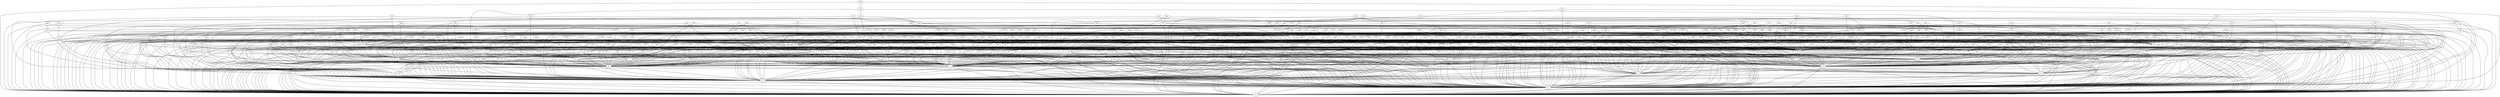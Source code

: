 /* Created by igraph 0.7.0 */
graph {
  0;
  1;
  2;
  3;
  4;
  5;
  6;
  7;
  8;
  9;
  10;
  11;
  12;
  13;
  14;
  15;
  16;
  17;
  18;
  19;
  20;
  21;
  22;
  23;
  24;
  25;
  26;
  27;
  28;
  29;
  30;
  31;
  32;
  33;
  34;
  35;
  36;
  37;
  38;
  39;
  40;
  41;
  42;
  43;
  44;
  45;
  46;
  47;
  48;
  49;
  50;
  51;
  52;
  53;
  54;
  55;
  56;
  57;
  58;
  59;
  60;
  61;
  62;
  63;
  64;
  65;
  66;
  67;
  68;
  69;
  70;
  71;
  72;
  73;
  74;
  75;
  76;
  77;
  78;
  79;
  80;
  81;
  82;
  83;
  84;
  85;
  86;
  87;
  88;
  89;
  90;
  91;
  92;
  93;
  94;
  95;
  96;
  97;
  98;
  99;
  100;
  101;
  102;
  103;
  104;
  105;
  106;
  107;
  108;
  109;
  110;
  111;
  112;
  113;
  114;
  115;
  116;
  117;
  118;
  119;
  120;
  121;
  122;
  123;
  124;
  125;
  126;
  127;
  128;
  129;
  130;
  131;
  132;
  133;
  134;
  135;
  136;
  137;
  138;
  139;
  140;
  141;
  142;
  143;
  144;
  145;
  146;
  147;
  148;
  149;
  150;
  151;
  152;
  153;
  154;
  155;
  156;
  157;
  158;
  159;
  160;
  161;
  162;
  163;
  164;
  165;
  166;
  167;
  168;
  169;
  170;
  171;
  172;
  173;
  174;
  175;
  176;
  177;
  178;
  179;
  180;
  181;
  182;
  183;
  184;
  185;
  186;
  187;
  188;
  189;
  190;
  191;
  192;
  193;
  194;
  195;
  196;
  197;
  198;
  199;
  200;
  201;
  202;
  203;
  204;
  205;
  206;
  207;
  208;
  209;
  210;
  211;
  212;
  213;
  214;
  215;
  216;
  217;
  218;
  219;
  220;
  221;
  222;
  223;
  224;
  225;
  226;
  227;
  228;
  229;
  230;
  231;
  232;
  233;
  234;
  235;
  236;
  237;
  238;
  239;
  240;
  241;
  242;
  243;
  244;
  245;
  246;
  247;
  248;
  249;
  250;
  251;
  252;
  253;
  254;
  255;
  256;
  257;
  258;
  259;
  260;
  261;
  262;
  263;
  264;
  265;
  266;
  267;
  268;
  269;
  270;
  271;
  272;
  273;
  274;
  275;
  276;
  277;
  278;
  279;
  280;
  281;
  282;
  283;
  284;
  285;
  286;
  287;
  288;
  289;
  290;
  291;
  292;
  293;
  294;
  295;
  296;
  297;
  298;
  299;
  300;
  301;
  302;
  303;
  304;
  305;
  306;
  307;
  308;
  309;
  310;
  311;
  312;
  313;
  314;
  315;
  316;
  317;
  318;
  319;
  320;
  321;
  322;
  323;
  324;
  325;
  326;
  327;
  328;
  329;
  330;
  331;
  332;
  333;
  334;
  335;
  336;
  337;
  338;
  339;
  340;
  341;
  342;
  343;
  344;
  345;
  346;
  347;
  348;
  349;
  350;
  351;
  352;
  353;
  354;
  355;
  356;
  357;
  358;
  359;
  360;
  361;
  362;
  363;
  364;
  365;
  366;
  367;
  368;
  369;
  370;
  371;
  372;
  373;
  374;
  375;
  376;
  377;
  378;
  379;
  380;
  381;
  382;
  383;
  384;
  385;
  386;
  387;
  388;
  389;
  390;
  391;
  392;
  393;
  394;
  395;
  396;
  397;
  398;
  399;
  400;
  401;
  402;
  403;
  404;
  405;
  406;
  407;
  408;
  409;
  410;
  411;
  412;
  413;
  414;
  415;
  416;
  417;
  418;
  419;
  420;
  421;
  422;
  423;
  424;
  425;
  426;
  427;
  428;
  429;
  430;
  431;
  432;
  433;
  434;
  435;
  436;
  437;
  438;
  439;
  440;
  441;
  442;
  443;
  444;
  445;
  446;
  447;
  448;
  449;
  450;
  451;
  452;
  453;
  454;
  455;
  456;
  457;
  458;
  459;
  460;
  461;
  462;
  463;
  464;
  465;
  466;
  467;
  468;
  469;
  470;
  471;
  472;
  473;
  474;
  475;
  476;
  477;
  478;
  479;
  480;
  481;
  482;
  483;
  484;
  485;
  486;
  487;
  488;
  489;
  490;
  491;
  492;
  493;
  494;
  495;
  496;
  497;
  498;
  499;

  1 -- 0;
  2 -- 0;
  3 -- 0;
  4 -- 0;
  5 -- 0;
  6 -- 0;
  8 -- 0;
  9 -- 0;
  10 -- 0;
  11 -- 0;
  13 -- 0;
  14 -- 0;
  16 -- 0;
  17 -- 0;
  18 -- 0;
  19 -- 0;
  21 -- 0;
  22 -- 0;
  23 -- 0;
  24 -- 0;
  25 -- 0;
  29 -- 0;
  31 -- 0;
  33 -- 0;
  34 -- 0;
  37 -- 0;
  38 -- 0;
  40 -- 0;
  43 -- 0;
  47 -- 0;
  57 -- 0;
  61 -- 0;
  64 -- 0;
  67 -- 0;
  70 -- 0;
  71 -- 0;
  76 -- 0;
  77 -- 0;
  79 -- 0;
  88 -- 0;
  90 -- 0;
  95 -- 0;
  101 -- 0;
  102 -- 0;
  103 -- 0;
  105 -- 0;
  106 -- 0;
  110 -- 0;
  112 -- 0;
  113 -- 0;
  114 -- 0;
  115 -- 0;
  122 -- 0;
  124 -- 0;
  131 -- 0;
  134 -- 0;
  137 -- 0;
  153 -- 0;
  157 -- 0;
  160 -- 0;
  163 -- 0;
  175 -- 0;
  184 -- 0;
  186 -- 0;
  200 -- 0;
  202 -- 0;
  209 -- 0;
  212 -- 0;
  215 -- 0;
  216 -- 0;
  221 -- 0;
  223 -- 0;
  225 -- 0;
  233 -- 0;
  235 -- 0;
  239 -- 0;
  245 -- 0;
  247 -- 0;
  257 -- 0;
  260 -- 0;
  262 -- 0;
  267 -- 0;
  276 -- 0;
  279 -- 0;
  282 -- 0;
  283 -- 0;
  287 -- 0;
  288 -- 0;
  293 -- 0;
  295 -- 0;
  301 -- 0;
  305 -- 0;
  309 -- 0;
  315 -- 0;
  317 -- 0;
  324 -- 0;
  331 -- 0;
  332 -- 0;
  335 -- 0;
  342 -- 0;
  355 -- 0;
  357 -- 0;
  361 -- 0;
  367 -- 0;
  369 -- 0;
  372 -- 0;
  374 -- 0;
  387 -- 0;
  389 -- 0;
  390 -- 0;
  392 -- 0;
  393 -- 0;
  395 -- 0;
  401 -- 0;
  404 -- 0;
  405 -- 0;
  412 -- 0;
  413 -- 0;
  414 -- 0;
  417 -- 0;
  425 -- 0;
  427 -- 0;
  433 -- 0;
  435 -- 0;
  439 -- 0;
  445 -- 0;
  456 -- 0;
  457 -- 0;
  462 -- 0;
  463 -- 0;
  468 -- 0;
  470 -- 0;
  481 -- 0;
  484 -- 0;
  486 -- 0;
  487 -- 0;
  2 -- 1;
  3 -- 1;
  5 -- 1;
  6 -- 1;
  7 -- 1;
  10 -- 1;
  16 -- 1;
  17 -- 1;
  20 -- 1;
  21 -- 1;
  23 -- 1;
  26 -- 1;
  28 -- 1;
  30 -- 1;
  32 -- 1;
  33 -- 1;
  34 -- 1;
  35 -- 1;
  36 -- 1;
  39 -- 1;
  40 -- 1;
  44 -- 1;
  46 -- 1;
  49 -- 1;
  50 -- 1;
  54 -- 1;
  55 -- 1;
  59 -- 1;
  63 -- 1;
  64 -- 1;
  67 -- 1;
  69 -- 1;
  73 -- 1;
  76 -- 1;
  78 -- 1;
  81 -- 1;
  82 -- 1;
  83 -- 1;
  85 -- 1;
  86 -- 1;
  88 -- 1;
  90 -- 1;
  92 -- 1;
  98 -- 1;
  100 -- 1;
  104 -- 1;
  106 -- 1;
  112 -- 1;
  114 -- 1;
  117 -- 1;
  118 -- 1;
  119 -- 1;
  124 -- 1;
  125 -- 1;
  127 -- 1;
  132 -- 1;
  133 -- 1;
  142 -- 1;
  143 -- 1;
  146 -- 1;
  150 -- 1;
  152 -- 1;
  155 -- 1;
  156 -- 1;
  162 -- 1;
  163 -- 1;
  164 -- 1;
  172 -- 1;
  174 -- 1;
  180 -- 1;
  182 -- 1;
  185 -- 1;
  197 -- 1;
  208 -- 1;
  209 -- 1;
  210 -- 1;
  214 -- 1;
  219 -- 1;
  222 -- 1;
  224 -- 1;
  227 -- 1;
  228 -- 1;
  239 -- 1;
  247 -- 1;
  248 -- 1;
  254 -- 1;
  256 -- 1;
  269 -- 1;
  272 -- 1;
  274 -- 1;
  275 -- 1;
  276 -- 1;
  277 -- 1;
  280 -- 1;
  288 -- 1;
  289 -- 1;
  294 -- 1;
  297 -- 1;
  304 -- 1;
  314 -- 1;
  320 -- 1;
  325 -- 1;
  328 -- 1;
  329 -- 1;
  333 -- 1;
  335 -- 1;
  336 -- 1;
  343 -- 1;
  344 -- 1;
  346 -- 1;
  347 -- 1;
  348 -- 1;
  360 -- 1;
  363 -- 1;
  365 -- 1;
  366 -- 1;
  369 -- 1;
  374 -- 1;
  375 -- 1;
  382 -- 1;
  385 -- 1;
  402 -- 1;
  432 -- 1;
  439 -- 1;
  440 -- 1;
  446 -- 1;
  447 -- 1;
  448 -- 1;
  450 -- 1;
  451 -- 1;
  455 -- 1;
  459 -- 1;
  460 -- 1;
  462 -- 1;
  464 -- 1;
  475 -- 1;
  485 -- 1;
  487 -- 1;
  498 -- 1;
  3 -- 2;
  4 -- 2;
  5 -- 2;
  6 -- 2;
  9 -- 2;
  10 -- 2;
  11 -- 2;
  12 -- 2;
  15 -- 2;
  17 -- 2;
  18 -- 2;
  19 -- 2;
  20 -- 2;
  22 -- 2;
  24 -- 2;
  25 -- 2;
  27 -- 2;
  28 -- 2;
  32 -- 2;
  33 -- 2;
  40 -- 2;
  48 -- 2;
  52 -- 2;
  57 -- 2;
  58 -- 2;
  60 -- 2;
  61 -- 2;
  62 -- 2;
  65 -- 2;
  67 -- 2;
  69 -- 2;
  73 -- 2;
  78 -- 2;
  81 -- 2;
  83 -- 2;
  84 -- 2;
  85 -- 2;
  93 -- 2;
  94 -- 2;
  99 -- 2;
  100 -- 2;
  102 -- 2;
  103 -- 2;
  112 -- 2;
  113 -- 2;
  121 -- 2;
  124 -- 2;
  125 -- 2;
  127 -- 2;
  129 -- 2;
  143 -- 2;
  147 -- 2;
  150 -- 2;
  158 -- 2;
  162 -- 2;
  171 -- 2;
  175 -- 2;
  177 -- 2;
  178 -- 2;
  185 -- 2;
  187 -- 2;
  203 -- 2;
  205 -- 2;
  208 -- 2;
  210 -- 2;
  211 -- 2;
  214 -- 2;
  216 -- 2;
  218 -- 2;
  222 -- 2;
  226 -- 2;
  229 -- 2;
  235 -- 2;
  243 -- 2;
  252 -- 2;
  260 -- 2;
  261 -- 2;
  262 -- 2;
  266 -- 2;
  278 -- 2;
  280 -- 2;
  281 -- 2;
  283 -- 2;
  287 -- 2;
  293 -- 2;
  297 -- 2;
  301 -- 2;
  305 -- 2;
  312 -- 2;
  321 -- 2;
  331 -- 2;
  336 -- 2;
  341 -- 2;
  343 -- 2;
  345 -- 2;
  350 -- 2;
  352 -- 2;
  356 -- 2;
  358 -- 2;
  364 -- 2;
  385 -- 2;
  390 -- 2;
  395 -- 2;
  400 -- 2;
  406 -- 2;
  411 -- 2;
  422 -- 2;
  423 -- 2;
  441 -- 2;
  444 -- 2;
  447 -- 2;
  452 -- 2;
  459 -- 2;
  461 -- 2;
  471 -- 2;
  472 -- 2;
  475 -- 2;
  490 -- 2;
  491 -- 2;
  495 -- 2;
  496 -- 2;
  499 -- 2;
  4 -- 3;
  7 -- 3;
  9 -- 3;
  12 -- 3;
  14 -- 3;
  15 -- 3;
  18 -- 3;
  19 -- 3;
  24 -- 3;
  26 -- 3;
  28 -- 3;
  35 -- 3;
  37 -- 3;
  44 -- 3;
  49 -- 3;
  54 -- 3;
  56 -- 3;
  59 -- 3;
  62 -- 3;
  63 -- 3;
  68 -- 3;
  74 -- 3;
  76 -- 3;
  79 -- 3;
  86 -- 3;
  87 -- 3;
  88 -- 3;
  91 -- 3;
  110 -- 3;
  131 -- 3;
  132 -- 3;
  134 -- 3;
  136 -- 3;
  138 -- 3;
  139 -- 3;
  149 -- 3;
  151 -- 3;
  155 -- 3;
  156 -- 3;
  160 -- 3;
  164 -- 3;
  168 -- 3;
  169 -- 3;
  170 -- 3;
  171 -- 3;
  173 -- 3;
  179 -- 3;
  189 -- 3;
  192 -- 3;
  195 -- 3;
  199 -- 3;
  200 -- 3;
  206 -- 3;
  210 -- 3;
  216 -- 3;
  227 -- 3;
  232 -- 3;
  234 -- 3;
  236 -- 3;
  241 -- 3;
  243 -- 3;
  272 -- 3;
  273 -- 3;
  286 -- 3;
  296 -- 3;
  302 -- 3;
  313 -- 3;
  319 -- 3;
  327 -- 3;
  330 -- 3;
  340 -- 3;
  356 -- 3;
  358 -- 3;
  368 -- 3;
  375 -- 3;
  381 -- 3;
  393 -- 3;
  397 -- 3;
  409 -- 3;
  411 -- 3;
  420 -- 3;
  428 -- 3;
  445 -- 3;
  462 -- 3;
  469 -- 3;
  477 -- 3;
  484 -- 3;
  491 -- 3;
  492 -- 3;
  7 -- 4;
  303 -- 4;
  357 -- 4;
  399 -- 4;
  429 -- 4;
  442 -- 4;
  448 -- 4;
  470 -- 4;
  497 -- 4;
  8 -- 5;
  21 -- 5;
  29 -- 5;
  48 -- 5;
  51 -- 5;
  60 -- 5;
  71 -- 5;
  89 -- 5;
  97 -- 5;
  178 -- 5;
  193 -- 5;
  201 -- 5;
  258 -- 5;
  273 -- 5;
  278 -- 5;
  309 -- 5;
  315 -- 5;
  316 -- 5;
  414 -- 5;
  428 -- 5;
  447 -- 5;
  449 -- 5;
  458 -- 5;
  474 -- 5;
  489 -- 5;
  490 -- 5;
  493 -- 5;
  8 -- 6;
  13 -- 6;
  20 -- 6;
  22 -- 6;
  26 -- 6;
  27 -- 6;
  31 -- 6;
  48 -- 6;
  79 -- 6;
  83 -- 6;
  84 -- 6;
  142 -- 6;
  151 -- 6;
  164 -- 6;
  179 -- 6;
  246 -- 6;
  251 -- 6;
  268 -- 6;
  338 -- 6;
  396 -- 6;
  399 -- 6;
  408 -- 6;
  424 -- 6;
  434 -- 6;
  498 -- 6;
  11 -- 8;
  12 -- 8;
  14 -- 8;
  16 -- 8;
  41 -- 8;
  66 -- 8;
  68 -- 8;
  72 -- 8;
  74 -- 8;
  75 -- 8;
  77 -- 8;
  89 -- 8;
  95 -- 8;
  107 -- 8;
  108 -- 8;
  113 -- 8;
  178 -- 8;
  182 -- 8;
  191 -- 8;
  201 -- 8;
  203 -- 8;
  204 -- 8;
  219 -- 8;
  226 -- 8;
  240 -- 8;
  248 -- 8;
  249 -- 8;
  252 -- 8;
  264 -- 8;
  269 -- 8;
  278 -- 8;
  307 -- 8;
  313 -- 8;
  314 -- 8;
  315 -- 8;
  316 -- 8;
  379 -- 8;
  380 -- 8;
  381 -- 8;
  403 -- 8;
  410 -- 8;
  419 -- 8;
  430 -- 8;
  431 -- 8;
  436 -- 8;
  438 -- 8;
  443 -- 8;
  451 -- 8;
  479 -- 8;
  51 -- 9;
  95 -- 9;
  181 -- 9;
  198 -- 9;
  13 -- 10;
  15 -- 10;
  25 -- 10;
  31 -- 10;
  37 -- 10;
  41 -- 10;
  42 -- 10;
  47 -- 10;
  54 -- 10;
  92 -- 10;
  94 -- 10;
  106 -- 10;
  109 -- 10;
  120 -- 10;
  127 -- 10;
  128 -- 10;
  133 -- 10;
  135 -- 10;
  138 -- 10;
  140 -- 10;
  142 -- 10;
  154 -- 10;
  159 -- 10;
  166 -- 10;
  187 -- 10;
  211 -- 10;
  213 -- 10;
  220 -- 10;
  243 -- 10;
  253 -- 10;
  299 -- 10;
  317 -- 10;
  341 -- 10;
  348 -- 10;
  349 -- 10;
  353 -- 10;
  369 -- 10;
  374 -- 10;
  389 -- 10;
  391 -- 10;
  409 -- 10;
  413 -- 10;
  425 -- 10;
  444 -- 10;
  458 -- 10;
  482 -- 10;
  206 -- 11;
  241 -- 11;
  263 -- 11;
  296 -- 11;
  334 -- 11;
  426 -- 11;
  429 -- 11;
  52 -- 12;
  55 -- 12;
  85 -- 12;
  114 -- 12;
  129 -- 12;
  135 -- 12;
  182 -- 12;
  274 -- 12;
  38 -- 13;
  63 -- 13;
  84 -- 13;
  139 -- 13;
  180 -- 13;
  198 -- 13;
  207 -- 13;
  241 -- 13;
  275 -- 13;
  312 -- 13;
  337 -- 13;
  421 -- 13;
  457 -- 13;
  473 -- 13;
  23 -- 14;
  27 -- 14;
  34 -- 14;
  36 -- 14;
  39 -- 14;
  49 -- 14;
  55 -- 14;
  71 -- 14;
  91 -- 14;
  94 -- 14;
  105 -- 14;
  111 -- 14;
  118 -- 14;
  119 -- 14;
  128 -- 14;
  131 -- 14;
  134 -- 14;
  135 -- 14;
  160 -- 14;
  165 -- 14;
  193 -- 14;
  206 -- 14;
  242 -- 14;
  251 -- 14;
  267 -- 14;
  268 -- 14;
  307 -- 14;
  322 -- 14;
  375 -- 14;
  396 -- 14;
  398 -- 14;
  457 -- 14;
  497 -- 14;
  32 -- 15;
  57 -- 15;
  130 -- 15;
  147 -- 15;
  186 -- 15;
  255 -- 15;
  317 -- 15;
  363 -- 15;
  376 -- 15;
  378 -- 15;
  381 -- 15;
  441 -- 15;
  443 -- 15;
  450 -- 15;
  465 -- 15;
  483 -- 15;
  496 -- 15;
  499 -- 15;
  29 -- 16;
  158 -- 16;
  237 -- 16;
  290 -- 16;
  328 -- 16;
  342 -- 16;
  391 -- 16;
  440 -- 16;
  488 -- 16;
  168 -- 17;
  242 -- 17;
  325 -- 17;
  87 -- 18;
  222 -- 18;
  231 -- 18;
  286 -- 18;
  355 -- 18;
  442 -- 18;
  456 -- 18;
  494 -- 18;
  35 -- 20;
  60 -- 20;
  75 -- 20;
  98 -- 20;
  104 -- 20;
  116 -- 20;
  130 -- 20;
  174 -- 20;
  181 -- 20;
  190 -- 20;
  215 -- 20;
  263 -- 20;
  266 -- 20;
  270 -- 20;
  364 -- 22;
  130 -- 24;
  169 -- 24;
  177 -- 24;
  254 -- 24;
  342 -- 24;
  378 -- 24;
  437 -- 24;
  41 -- 25;
  43 -- 25;
  52 -- 25;
  53 -- 25;
  65 -- 25;
  72 -- 25;
  89 -- 25;
  93 -- 25;
  98 -- 25;
  167 -- 25;
  213 -- 25;
  271 -- 25;
  285 -- 25;
  301 -- 25;
  319 -- 25;
  373 -- 25;
  393 -- 25;
  407 -- 25;
  410 -- 25;
  415 -- 25;
  454 -- 25;
  482 -- 25;
  30 -- 26;
  50 -- 26;
  146 -- 26;
  171 -- 26;
  192 -- 26;
  230 -- 26;
  236 -- 26;
  261 -- 26;
  299 -- 26;
  307 -- 26;
  366 -- 26;
  370 -- 26;
  406 -- 26;
  420 -- 26;
  455 -- 26;
  138 -- 27;
  145 -- 27;
  198 -- 27;
  465 -- 27;
  30 -- 28;
  42 -- 28;
  43 -- 28;
  53 -- 28;
  56 -- 28;
  59 -- 28;
  92 -- 28;
  109 -- 28;
  159 -- 28;
  204 -- 28;
  285 -- 28;
  383 -- 28;
  444 -- 28;
  468 -- 28;
  492 -- 28;
  36 -- 29;
  42 -- 29;
  44 -- 29;
  45 -- 29;
  47 -- 29;
  50 -- 29;
  51 -- 29;
  61 -- 29;
  64 -- 29;
  70 -- 29;
  73 -- 29;
  80 -- 29;
  96 -- 29;
  107 -- 29;
  111 -- 29;
  117 -- 29;
  120 -- 29;
  126 -- 29;
  137 -- 29;
  141 -- 29;
  144 -- 29;
  145 -- 29;
  153 -- 29;
  154 -- 29;
  155 -- 29;
  161 -- 29;
  185 -- 29;
  193 -- 29;
  194 -- 29;
  215 -- 29;
  229 -- 29;
  230 -- 29;
  234 -- 29;
  250 -- 29;
  252 -- 29;
  289 -- 29;
  291 -- 29;
  292 -- 29;
  293 -- 29;
  298 -- 29;
  305 -- 29;
  372 -- 29;
  385 -- 29;
  386 -- 29;
  395 -- 29;
  413 -- 29;
  417 -- 29;
  425 -- 29;
  430 -- 29;
  459 -- 29;
  467 -- 29;
  481 -- 29;
  496 -- 29;
  38 -- 30;
  39 -- 30;
  80 -- 30;
  250 -- 30;
  291 -- 30;
  331 -- 30;
  359 -- 30;
  45 -- 31;
  62 -- 31;
  111 -- 31;
  123 -- 31;
  176 -- 31;
  249 -- 31;
  279 -- 31;
  351 -- 31;
  363 -- 31;
  432 -- 31;
  436 -- 31;
  475 -- 31;
  58 -- 32;
  66 -- 32;
  86 -- 32;
  125 -- 32;
  147 -- 32;
  180 -- 32;
  362 -- 32;
  415 -- 32;
  426 -- 32;
  449 -- 32;
  494 -- 32;
  162 -- 33;
  255 -- 33;
  338 -- 33;
  46 -- 34;
  53 -- 34;
  77 -- 34;
  116 -- 34;
  121 -- 34;
  167 -- 34;
  173 -- 34;
  196 -- 34;
  251 -- 34;
  333 -- 34;
  339 -- 34;
  346 -- 34;
  437 -- 34;
  471 -- 34;
  489 -- 34;
  45 -- 35;
  56 -- 35;
  80 -- 35;
  140 -- 35;
  156 -- 35;
  163 -- 35;
  197 -- 35;
  199 -- 35;
  255 -- 35;
  316 -- 35;
  354 -- 35;
  368 -- 35;
  371 -- 35;
  397 -- 35;
  419 -- 35;
  453 -- 35;
  318 -- 36;
  469 -- 36;
  204 -- 37;
  334 -- 37;
  336 -- 37;
  383 -- 37;
  258 -- 38;
  438 -- 38;
  46 -- 39;
  82 -- 39;
  96 -- 39;
  173 -- 39;
  175 -- 39;
  189 -- 39;
  219 -- 39;
  220 -- 39;
  270 -- 39;
  295 -- 39;
  311 -- 39;
  360 -- 39;
  397 -- 39;
  419 -- 39;
  422 -- 39;
  431 -- 39;
  477 -- 39;
  480 -- 39;
  66 -- 40;
  75 -- 40;
  101 -- 40;
  240 -- 40;
  263 -- 40;
  304 -- 40;
  384 -- 40;
  386 -- 40;
  407 -- 40;
  426 -- 40;
  470 -- 40;
  149 -- 41;
  195 -- 41;
  367 -- 41;
  354 -- 42;
  432 -- 42;
  91 -- 43;
  97 -- 43;
  174 -- 43;
  323 -- 43;
  120 -- 44;
  196 -- 44;
  245 -- 44;
  264 -- 44;
  265 -- 44;
  288 -- 44;
  320 -- 44;
  323 -- 44;
  438 -- 44;
  498 -- 44;
  270 -- 45;
  368 -- 45;
  150 -- 46;
  172 -- 46;
  176 -- 46;
  249 -- 47;
  230 -- 48;
  265 -- 48;
  411 -- 48;
  58 -- 49;
  65 -- 49;
  170 -- 49;
  207 -- 49;
  217 -- 49;
  244 -- 49;
  391 -- 49;
  406 -- 49;
  416 -- 49;
  454 -- 49;
  477 -- 49;
  108 -- 50;
  152 -- 50;
  157 -- 50;
  183 -- 50;
  188 -- 50;
  199 -- 50;
  205 -- 50;
  220 -- 50;
  310 -- 50;
  351 -- 50;
  400 -- 50;
  189 -- 51;
  188 -- 53;
  218 -- 53;
  261 -- 53;
  96 -- 54;
  99 -- 54;
  105 -- 54;
  139 -- 54;
  140 -- 54;
  152 -- 54;
  211 -- 54;
  212 -- 54;
  108 -- 55;
  166 -- 55;
  274 -- 55;
  443 -- 55;
  87 -- 56;
  117 -- 56;
  410 -- 56;
  282 -- 58;
  295 -- 58;
  379 -- 58;
  472 -- 58;
  69 -- 59;
  72 -- 59;
  78 -- 59;
  103 -- 59;
  107 -- 59;
  161 -- 59;
  271 -- 59;
  279 -- 59;
  287 -- 59;
  300 -- 59;
  302 -- 59;
  306 -- 59;
  338 -- 59;
  339 -- 59;
  497 -- 59;
  68 -- 60;
  123 -- 60;
  329 -- 60;
  371 -- 60;
  402 -- 60;
  466 -- 60;
  74 -- 61;
  104 -- 61;
  184 -- 61;
  196 -- 61;
  380 -- 61;
  387 -- 61;
  422 -- 61;
  181 -- 62;
  202 -- 62;
  254 -- 62;
  365 -- 63;
  82 -- 64;
  176 -- 64;
  197 -- 64;
  347 -- 64;
  388 -- 64;
  401 -- 64;
  478 -- 64;
  141 -- 65;
  183 -- 65;
  190 -- 65;
  191 -- 65;
  202 -- 65;
  223 -- 65;
  238 -- 65;
  292 -- 65;
  312 -- 65;
  347 -- 65;
  357 -- 65;
  359 -- 65;
  412 -- 65;
  389 -- 66;
  81 -- 67;
  99 -- 67;
  297 -- 67;
  403 -- 67;
  404 -- 68;
  70 -- 69;
  97 -- 69;
  115 -- 69;
  144 -- 69;
  238 -- 69;
  294 -- 69;
  322 -- 69;
  392 -- 69;
  421 -- 69;
  365 -- 70;
  90 -- 71;
  101 -- 71;
  102 -- 71;
  122 -- 71;
  136 -- 71;
  137 -- 71;
  148 -- 71;
  149 -- 71;
  229 -- 71;
  244 -- 71;
  260 -- 71;
  326 -- 71;
  377 -- 71;
  387 -- 71;
  418 -- 71;
  456 -- 71;
  464 -- 71;
  492 -- 71;
  259 -- 72;
  318 -- 72;
  412 -- 72;
  93 -- 73;
  128 -- 73;
  144 -- 73;
  146 -- 73;
  148 -- 73;
  226 -- 73;
  246 -- 73;
  259 -- 73;
  284 -- 73;
  306 -- 73;
  377 -- 73;
  405 -- 73;
  484 -- 73;
  148 -- 74;
  231 -- 74;
  248 -- 74;
  299 -- 74;
  302 -- 74;
  326 -- 74;
  366 -- 74;
  388 -- 74;
  392 -- 74;
  424 -- 74;
  485 -- 74;
  384 -- 75;
  100 -- 77;
  153 -- 77;
  353 -- 77;
  479 -- 77;
  487 -- 79;
  132 -- 82;
  151 -- 82;
  166 -- 82;
  183 -- 82;
  349 -- 82;
  359 -- 82;
  208 -- 83;
  246 -- 83;
  262 -- 83;
  118 -- 84;
  172 -- 84;
  224 -- 84;
  321 -- 84;
  428 -- 84;
  463 -- 84;
  473 -- 84;
  228 -- 85;
  258 -- 85;
  268 -- 85;
  361 -- 86;
  499 -- 86;
  110 -- 87;
  115 -- 87;
  133 -- 87;
  143 -- 87;
  158 -- 87;
  161 -- 87;
  213 -- 87;
  228 -- 87;
  247 -- 87;
  300 -- 87;
  310 -- 87;
  313 -- 87;
  353 -- 87;
  361 -- 87;
  367 -- 87;
  376 -- 87;
  382 -- 87;
  402 -- 87;
  483 -- 89;
  239 -- 90;
  292 -- 90;
  343 -- 90;
  122 -- 91;
  271 -- 91;
  337 -- 91;
  469 -- 91;
  232 -- 92;
  405 -- 92;
  109 -- 94;
  119 -- 94;
  136 -- 94;
  190 -- 94;
  303 -- 94;
  330 -- 94;
  346 -- 94;
  493 -- 94;
  194 -- 96;
  250 -- 96;
  349 -- 97;
  318 -- 99;
  420 -- 99;
  154 -- 100;
  284 -- 103;
  309 -- 103;
  280 -- 104;
  207 -- 105;
  450 -- 105;
  116 -- 106;
  129 -- 106;
  348 -- 106;
  398 -- 106;
  314 -- 107;
  325 -- 108;
  191 -- 109;
  123 -- 111;
  167 -- 111;
  237 -- 111;
  240 -- 111;
  311 -- 111;
  495 -- 111;
  218 -- 112;
  467 -- 113;
  126 -- 114;
  168 -- 114;
  186 -- 114;
  126 -- 116;
  169 -- 116;
  225 -- 116;
  256 -- 117;
  141 -- 118;
  232 -- 118;
  362 -- 118;
  121 -- 119;
  479 -- 120;
  212 -- 122;
  223 -- 122;
  244 -- 122;
  418 -- 122;
  399 -- 125;
  434 -- 127;
  221 -- 128;
  269 -- 128;
  324 -- 128;
  284 -- 129;
  306 -- 129;
  319 -- 129;
  355 -- 129;
  408 -- 129;
  440 -- 129;
  233 -- 132;
  322 -- 132;
  157 -- 134;
  296 -- 134;
  452 -- 134;
  205 -- 135;
  214 -- 135;
  259 -- 135;
  333 -- 135;
  350 -- 135;
  283 -- 137;
  360 -- 137;
  465 -- 137;
  466 -- 137;
  471 -- 137;
  145 -- 139;
  231 -- 139;
  285 -- 139;
  354 -- 139;
  433 -- 139;
  466 -- 139;
  188 -- 140;
  165 -- 141;
  408 -- 141;
  209 -- 143;
  478 -- 143;
  486 -- 143;
  407 -- 144;
  192 -- 145;
  234 -- 145;
  332 -- 145;
  344 -- 145;
  370 -- 145;
  394 -- 145;
  427 -- 145;
  159 -- 147;
  265 -- 147;
  294 -- 147;
  165 -- 148;
  177 -- 148;
  281 -- 148;
  170 -- 149;
  320 -- 149;
  179 -- 151;
  217 -- 151;
  253 -- 151;
  308 -- 151;
  321 -- 151;
  195 -- 153;
  373 -- 153;
  380 -- 153;
  376 -- 154;
  187 -- 156;
  394 -- 156;
  442 -- 156;
  184 -- 162;
  224 -- 162;
  225 -- 162;
  282 -- 162;
  290 -- 162;
  303 -- 162;
  340 -- 162;
  362 -- 162;
  488 -- 162;
  489 -- 162;
  277 -- 164;
  272 -- 166;
  221 -- 168;
  329 -- 168;
  417 -- 168;
  476 -- 170;
  480 -- 170;
  328 -- 171;
  467 -- 171;
  200 -- 172;
  242 -- 172;
  345 -- 172;
  384 -- 172;
  400 -- 172;
  201 -- 174;
  267 -- 174;
  300 -- 174;
  332 -- 174;
  378 -- 174;
  423 -- 174;
  233 -- 175;
  448 -- 175;
  476 -- 175;
  227 -- 176;
  266 -- 176;
  194 -- 177;
  340 -- 177;
  352 -- 177;
  401 -- 177;
  373 -- 178;
  449 -- 183;
  482 -- 183;
  237 -- 184;
  404 -- 184;
  418 -- 184;
  453 -- 184;
  203 -- 187;
  235 -- 189;
  290 -- 192;
  264 -- 193;
  429 -- 193;
  298 -- 196;
  352 -- 196;
  326 -- 198;
  330 -- 199;
  480 -- 199;
  217 -- 201;
  308 -- 201;
  289 -- 202;
  327 -- 206;
  281 -- 207;
  434 -- 207;
  435 -- 208;
  257 -- 209;
  474 -- 209;
  273 -- 210;
  245 -- 211;
  253 -- 211;
  298 -- 211;
  358 -- 211;
  390 -- 211;
  277 -- 215;
  415 -- 215;
  445 -- 216;
  275 -- 218;
  339 -- 219;
  409 -- 219;
  238 -- 221;
  257 -- 221;
  356 -- 222;
  446 -- 222;
  441 -- 225;
  276 -- 229;
  308 -- 229;
  427 -- 229;
  382 -- 231;
  379 -- 234;
  386 -- 234;
  488 -- 234;
  236 -- 235;
  463 -- 235;
  451 -- 237;
  478 -- 237;
  344 -- 238;
  383 -- 238;
  476 -- 238;
  494 -- 238;
  256 -- 239;
  304 -- 239;
  345 -- 239;
  468 -- 240;
  388 -- 241;
  493 -- 241;
  490 -- 242;
  291 -- 249;
  323 -- 249;
  286 -- 259;
  396 -- 259;
  416 -- 259;
  453 -- 259;
  460 -- 259;
  472 -- 259;
  495 -- 259;
  324 -- 261;
  403 -- 261;
  350 -- 263;
  424 -- 269;
  371 -- 271;
  433 -- 274;
  394 -- 276;
  414 -- 276;
  421 -- 276;
  483 -- 279;
  310 -- 283;
  458 -- 283;
  461 -- 284;
  377 -- 299;
  481 -- 300;
  372 -- 305;
  311 -- 306;
  370 -- 311;
  334 -- 312;
  446 -- 312;
  327 -- 316;
  337 -- 317;
  341 -- 322;
  437 -- 326;
  335 -- 331;
  464 -- 331;
  351 -- 334;
  473 -- 336;
  454 -- 337;
  436 -- 346;
  461 -- 361;
  364 -- 362;
  491 -- 365;
  485 -- 374;
  435 -- 379;
  398 -- 383;
  486 -- 385;
  439 -- 398;
  452 -- 400;
  455 -- 400;
  416 -- 411;
  431 -- 415;
  423 -- 418;
  430 -- 418;
  460 -- 442;
  474 -- 452;
}
